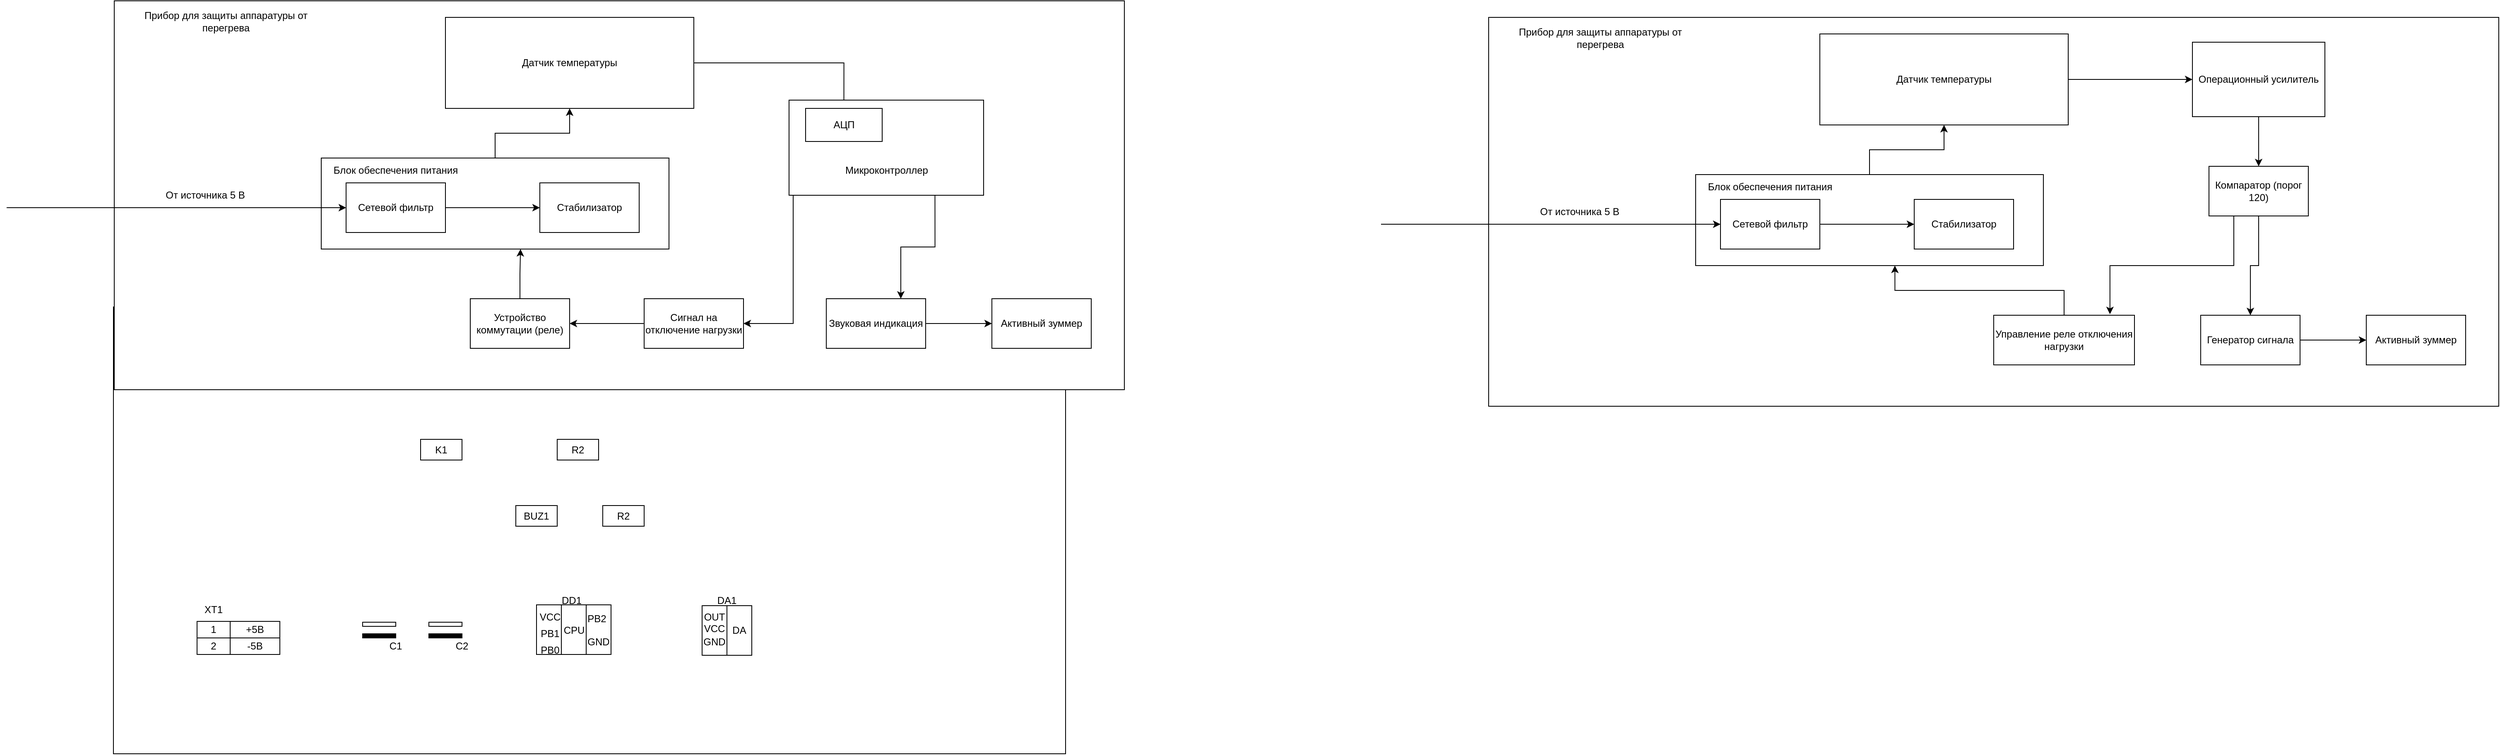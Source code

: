 <mxfile version="26.2.9">
  <diagram name="Страница — 1" id="CLNIUGPtDbDxv4ljSgYw">
    <mxGraphModel dx="1602" dy="777" grid="1" gridSize="10" guides="1" tooltips="1" connect="1" arrows="1" fold="1" page="1" pageScale="1" pageWidth="827" pageHeight="1169" math="0" shadow="0">
      <root>
        <mxCell id="0" />
        <mxCell id="1" parent="0" />
        <mxCell id="peH1K-CHpm_S5tcDr0NW-93" value="" style="rounded=0;whiteSpace=wrap;html=1;" vertex="1" parent="1">
          <mxGeometry x="-101" y="380" width="1150" height="540" as="geometry" />
        </mxCell>
        <mxCell id="peH1K-CHpm_S5tcDr0NW-8" value="" style="rounded=0;whiteSpace=wrap;html=1;" vertex="1" parent="1">
          <mxGeometry x="150" y="210" width="410" height="100" as="geometry" />
        </mxCell>
        <mxCell id="peH1K-CHpm_S5tcDr0NW-1" value="" style="rounded=0;whiteSpace=wrap;html=1;" vertex="1" parent="1">
          <mxGeometry x="-100" y="10" width="1220" height="470" as="geometry" />
        </mxCell>
        <mxCell id="peH1K-CHpm_S5tcDr0NW-2" value="Прибор для защиты аппаратуры от перегрева" style="text;html=1;align=center;verticalAlign=middle;whiteSpace=wrap;rounded=0;" vertex="1" parent="1">
          <mxGeometry x="-80" y="20" width="230" height="30" as="geometry" />
        </mxCell>
        <mxCell id="peH1K-CHpm_S5tcDr0NW-3" value="Датчик температуры" style="rounded=0;whiteSpace=wrap;html=1;" vertex="1" parent="1">
          <mxGeometry x="300" y="30" width="300" height="110" as="geometry" />
        </mxCell>
        <mxCell id="peH1K-CHpm_S5tcDr0NW-15" value="" style="edgeStyle=orthogonalEdgeStyle;rounded=0;orthogonalLoop=1;jettySize=auto;html=1;" edge="1" parent="1" source="peH1K-CHpm_S5tcDr0NW-11" target="peH1K-CHpm_S5tcDr0NW-3">
          <mxGeometry relative="1" as="geometry" />
        </mxCell>
        <mxCell id="peH1K-CHpm_S5tcDr0NW-11" value="" style="rounded=0;whiteSpace=wrap;html=1;" vertex="1" parent="1">
          <mxGeometry x="150" y="200" width="420" height="110" as="geometry" />
        </mxCell>
        <mxCell id="peH1K-CHpm_S5tcDr0NW-28" style="edgeStyle=orthogonalEdgeStyle;rounded=0;orthogonalLoop=1;jettySize=auto;html=1;exitX=1;exitY=0.5;exitDx=0;exitDy=0;entryX=0.5;entryY=0;entryDx=0;entryDy=0;" edge="1" parent="1" source="peH1K-CHpm_S5tcDr0NW-3" target="peH1K-CHpm_S5tcDr0NW-14">
          <mxGeometry relative="1" as="geometry" />
        </mxCell>
        <mxCell id="peH1K-CHpm_S5tcDr0NW-7" style="edgeStyle=orthogonalEdgeStyle;rounded=0;orthogonalLoop=1;jettySize=auto;html=1;exitX=1;exitY=0.5;exitDx=0;exitDy=0;entryX=0;entryY=0.5;entryDx=0;entryDy=0;" edge="1" parent="1" source="peH1K-CHpm_S5tcDr0NW-5" target="peH1K-CHpm_S5tcDr0NW-6">
          <mxGeometry relative="1" as="geometry" />
        </mxCell>
        <mxCell id="peH1K-CHpm_S5tcDr0NW-4" value="" style="endArrow=classic;html=1;rounded=0;entryX=0;entryY=0.5;entryDx=0;entryDy=0;" edge="1" parent="1" target="peH1K-CHpm_S5tcDr0NW-5">
          <mxGeometry width="50" height="50" relative="1" as="geometry">
            <mxPoint x="-230" y="260" as="sourcePoint" />
            <mxPoint x="210" y="250" as="targetPoint" />
          </mxGeometry>
        </mxCell>
        <mxCell id="peH1K-CHpm_S5tcDr0NW-5" value="Сетевой фильтр" style="rounded=0;whiteSpace=wrap;html=1;" vertex="1" parent="1">
          <mxGeometry x="180" y="230" width="120" height="60" as="geometry" />
        </mxCell>
        <mxCell id="peH1K-CHpm_S5tcDr0NW-6" value="Стабилизатор" style="rounded=0;whiteSpace=wrap;html=1;" vertex="1" parent="1">
          <mxGeometry x="414" y="230" width="120" height="60" as="geometry" />
        </mxCell>
        <mxCell id="peH1K-CHpm_S5tcDr0NW-13" value="Блок обеспечения питания" style="text;html=1;align=center;verticalAlign=middle;whiteSpace=wrap;rounded=0;" vertex="1" parent="1">
          <mxGeometry x="150" y="200" width="180" height="30" as="geometry" />
        </mxCell>
        <mxCell id="peH1K-CHpm_S5tcDr0NW-29" style="edgeStyle=orthogonalEdgeStyle;rounded=0;orthogonalLoop=1;jettySize=auto;html=1;exitX=0.75;exitY=1;exitDx=0;exitDy=0;entryX=0.75;entryY=0;entryDx=0;entryDy=0;" edge="1" parent="1" source="peH1K-CHpm_S5tcDr0NW-17" target="peH1K-CHpm_S5tcDr0NW-19">
          <mxGeometry relative="1" as="geometry" />
        </mxCell>
        <mxCell id="peH1K-CHpm_S5tcDr0NW-30" style="edgeStyle=orthogonalEdgeStyle;rounded=0;orthogonalLoop=1;jettySize=auto;html=1;exitX=0.25;exitY=1;exitDx=0;exitDy=0;entryX=1;entryY=0.5;entryDx=0;entryDy=0;" edge="1" parent="1" source="peH1K-CHpm_S5tcDr0NW-17" target="peH1K-CHpm_S5tcDr0NW-20">
          <mxGeometry relative="1" as="geometry">
            <Array as="points">
              <mxPoint x="720" y="245" />
              <mxPoint x="720" y="400" />
            </Array>
          </mxGeometry>
        </mxCell>
        <mxCell id="peH1K-CHpm_S5tcDr0NW-17" value="" style="rounded=0;whiteSpace=wrap;html=1;" vertex="1" parent="1">
          <mxGeometry x="715" y="130" width="235" height="115" as="geometry" />
        </mxCell>
        <mxCell id="peH1K-CHpm_S5tcDr0NW-18" style="edgeStyle=orthogonalEdgeStyle;rounded=0;orthogonalLoop=1;jettySize=auto;html=1;exitX=0.5;exitY=1;exitDx=0;exitDy=0;entryX=0.5;entryY=0.042;entryDx=0;entryDy=0;entryPerimeter=0;" edge="1" parent="1" source="peH1K-CHpm_S5tcDr0NW-14" target="peH1K-CHpm_S5tcDr0NW-14">
          <mxGeometry relative="1" as="geometry" />
        </mxCell>
        <mxCell id="peH1K-CHpm_S5tcDr0NW-14" value="АЦП" style="rounded=0;whiteSpace=wrap;html=1;" vertex="1" parent="1">
          <mxGeometry x="735" y="140" width="92.5" height="40" as="geometry" />
        </mxCell>
        <mxCell id="peH1K-CHpm_S5tcDr0NW-32" value="" style="edgeStyle=orthogonalEdgeStyle;rounded=0;orthogonalLoop=1;jettySize=auto;html=1;" edge="1" parent="1" source="peH1K-CHpm_S5tcDr0NW-19" target="peH1K-CHpm_S5tcDr0NW-31">
          <mxGeometry relative="1" as="geometry" />
        </mxCell>
        <mxCell id="peH1K-CHpm_S5tcDr0NW-19" value="Звуковая индикация" style="rounded=0;whiteSpace=wrap;html=1;" vertex="1" parent="1">
          <mxGeometry x="760" y="370" width="120" height="60" as="geometry" />
        </mxCell>
        <mxCell id="peH1K-CHpm_S5tcDr0NW-34" value="" style="edgeStyle=orthogonalEdgeStyle;rounded=0;orthogonalLoop=1;jettySize=auto;html=1;" edge="1" parent="1" source="peH1K-CHpm_S5tcDr0NW-20" target="peH1K-CHpm_S5tcDr0NW-33">
          <mxGeometry relative="1" as="geometry" />
        </mxCell>
        <mxCell id="peH1K-CHpm_S5tcDr0NW-20" value="Сигнал на отключение нагрузки" style="rounded=0;whiteSpace=wrap;html=1;" vertex="1" parent="1">
          <mxGeometry x="540" y="370" width="120" height="60" as="geometry" />
        </mxCell>
        <mxCell id="peH1K-CHpm_S5tcDr0NW-26" value="От источника 5 В" style="text;html=1;align=center;verticalAlign=middle;whiteSpace=wrap;rounded=0;" vertex="1" parent="1">
          <mxGeometry x="-50" y="230" width="120" height="30" as="geometry" />
        </mxCell>
        <mxCell id="peH1K-CHpm_S5tcDr0NW-27" value="Микроконтроллер" style="text;html=1;align=center;verticalAlign=middle;whiteSpace=wrap;rounded=0;" vertex="1" parent="1">
          <mxGeometry x="793.75" y="195" width="77.5" height="40" as="geometry" />
        </mxCell>
        <mxCell id="peH1K-CHpm_S5tcDr0NW-31" value="Активный зуммер" style="whiteSpace=wrap;html=1;rounded=0;" vertex="1" parent="1">
          <mxGeometry x="960" y="370" width="120" height="60" as="geometry" />
        </mxCell>
        <mxCell id="peH1K-CHpm_S5tcDr0NW-33" value="Устройство коммутации (реле)" style="rounded=0;whiteSpace=wrap;html=1;" vertex="1" parent="1">
          <mxGeometry x="330" y="370" width="120" height="60" as="geometry" />
        </mxCell>
        <mxCell id="peH1K-CHpm_S5tcDr0NW-36" style="edgeStyle=orthogonalEdgeStyle;rounded=0;orthogonalLoop=1;jettySize=auto;html=1;exitX=0.5;exitY=0;exitDx=0;exitDy=0;entryX=0.573;entryY=1;entryDx=0;entryDy=0;entryPerimeter=0;" edge="1" parent="1" source="peH1K-CHpm_S5tcDr0NW-33" target="peH1K-CHpm_S5tcDr0NW-11">
          <mxGeometry relative="1" as="geometry" />
        </mxCell>
        <mxCell id="peH1K-CHpm_S5tcDr0NW-37" value="" style="rounded=0;whiteSpace=wrap;html=1;" vertex="1" parent="1">
          <mxGeometry x="1810" y="230" width="410" height="100" as="geometry" />
        </mxCell>
        <mxCell id="peH1K-CHpm_S5tcDr0NW-38" value="" style="rounded=0;whiteSpace=wrap;html=1;" vertex="1" parent="1">
          <mxGeometry x="1560" y="30" width="1220" height="470" as="geometry" />
        </mxCell>
        <mxCell id="peH1K-CHpm_S5tcDr0NW-39" value="Прибор для защиты аппаратуры от перегрева" style="text;html=1;align=center;verticalAlign=middle;whiteSpace=wrap;rounded=0;" vertex="1" parent="1">
          <mxGeometry x="1580" y="40" width="230" height="30" as="geometry" />
        </mxCell>
        <mxCell id="peH1K-CHpm_S5tcDr0NW-64" style="edgeStyle=orthogonalEdgeStyle;rounded=0;orthogonalLoop=1;jettySize=auto;html=1;exitX=1;exitY=0.5;exitDx=0;exitDy=0;entryX=0;entryY=0.5;entryDx=0;entryDy=0;" edge="1" parent="1" source="peH1K-CHpm_S5tcDr0NW-40" target="peH1K-CHpm_S5tcDr0NW-63">
          <mxGeometry relative="1" as="geometry" />
        </mxCell>
        <mxCell id="peH1K-CHpm_S5tcDr0NW-40" value="Датчик температуры" style="rounded=0;whiteSpace=wrap;html=1;" vertex="1" parent="1">
          <mxGeometry x="1960" y="50" width="300" height="110" as="geometry" />
        </mxCell>
        <mxCell id="peH1K-CHpm_S5tcDr0NW-41" value="" style="edgeStyle=orthogonalEdgeStyle;rounded=0;orthogonalLoop=1;jettySize=auto;html=1;" edge="1" source="peH1K-CHpm_S5tcDr0NW-42" target="peH1K-CHpm_S5tcDr0NW-40" parent="1">
          <mxGeometry relative="1" as="geometry" />
        </mxCell>
        <mxCell id="peH1K-CHpm_S5tcDr0NW-42" value="" style="rounded=0;whiteSpace=wrap;html=1;" vertex="1" parent="1">
          <mxGeometry x="1810" y="220" width="420" height="110" as="geometry" />
        </mxCell>
        <mxCell id="peH1K-CHpm_S5tcDr0NW-44" style="edgeStyle=orthogonalEdgeStyle;rounded=0;orthogonalLoop=1;jettySize=auto;html=1;exitX=1;exitY=0.5;exitDx=0;exitDy=0;entryX=0;entryY=0.5;entryDx=0;entryDy=0;" edge="1" source="peH1K-CHpm_S5tcDr0NW-46" target="peH1K-CHpm_S5tcDr0NW-47" parent="1">
          <mxGeometry relative="1" as="geometry" />
        </mxCell>
        <mxCell id="peH1K-CHpm_S5tcDr0NW-45" value="" style="endArrow=classic;html=1;rounded=0;entryX=0;entryY=0.5;entryDx=0;entryDy=0;" edge="1" target="peH1K-CHpm_S5tcDr0NW-46" parent="1">
          <mxGeometry width="50" height="50" relative="1" as="geometry">
            <mxPoint x="1430" y="280" as="sourcePoint" />
            <mxPoint x="1870" y="270" as="targetPoint" />
          </mxGeometry>
        </mxCell>
        <mxCell id="peH1K-CHpm_S5tcDr0NW-46" value="Сетевой фильтр" style="rounded=0;whiteSpace=wrap;html=1;" vertex="1" parent="1">
          <mxGeometry x="1840" y="250" width="120" height="60" as="geometry" />
        </mxCell>
        <mxCell id="peH1K-CHpm_S5tcDr0NW-47" value="Стабилизатор" style="rounded=0;whiteSpace=wrap;html=1;" vertex="1" parent="1">
          <mxGeometry x="2074" y="250" width="120" height="60" as="geometry" />
        </mxCell>
        <mxCell id="peH1K-CHpm_S5tcDr0NW-48" value="Блок обеспечения питания" style="text;html=1;align=center;verticalAlign=middle;whiteSpace=wrap;rounded=0;" vertex="1" parent="1">
          <mxGeometry x="1810" y="220" width="180" height="30" as="geometry" />
        </mxCell>
        <mxCell id="peH1K-CHpm_S5tcDr0NW-54" value="" style="edgeStyle=orthogonalEdgeStyle;rounded=0;orthogonalLoop=1;jettySize=auto;html=1;" edge="1" source="peH1K-CHpm_S5tcDr0NW-55" target="peH1K-CHpm_S5tcDr0NW-60" parent="1">
          <mxGeometry relative="1" as="geometry" />
        </mxCell>
        <mxCell id="peH1K-CHpm_S5tcDr0NW-55" value="Генератор сигнала" style="rounded=0;whiteSpace=wrap;html=1;" vertex="1" parent="1">
          <mxGeometry x="2420" y="390" width="120" height="60" as="geometry" />
        </mxCell>
        <mxCell id="peH1K-CHpm_S5tcDr0NW-58" value="От источника 5 В" style="text;html=1;align=center;verticalAlign=middle;whiteSpace=wrap;rounded=0;" vertex="1" parent="1">
          <mxGeometry x="1610" y="250" width="120" height="30" as="geometry" />
        </mxCell>
        <mxCell id="peH1K-CHpm_S5tcDr0NW-60" value="Активный зуммер" style="whiteSpace=wrap;html=1;rounded=0;" vertex="1" parent="1">
          <mxGeometry x="2620" y="390" width="120" height="60" as="geometry" />
        </mxCell>
        <mxCell id="peH1K-CHpm_S5tcDr0NW-61" value="Управление реле отключения нагрузки" style="rounded=0;whiteSpace=wrap;html=1;" vertex="1" parent="1">
          <mxGeometry x="2170" y="390" width="170" height="60" as="geometry" />
        </mxCell>
        <mxCell id="peH1K-CHpm_S5tcDr0NW-62" style="edgeStyle=orthogonalEdgeStyle;rounded=0;orthogonalLoop=1;jettySize=auto;html=1;exitX=0.5;exitY=0;exitDx=0;exitDy=0;entryX=0.573;entryY=1;entryDx=0;entryDy=0;entryPerimeter=0;" edge="1" source="peH1K-CHpm_S5tcDr0NW-61" target="peH1K-CHpm_S5tcDr0NW-42" parent="1">
          <mxGeometry relative="1" as="geometry" />
        </mxCell>
        <mxCell id="peH1K-CHpm_S5tcDr0NW-66" value="" style="edgeStyle=orthogonalEdgeStyle;rounded=0;orthogonalLoop=1;jettySize=auto;html=1;" edge="1" parent="1" source="peH1K-CHpm_S5tcDr0NW-63" target="peH1K-CHpm_S5tcDr0NW-65">
          <mxGeometry relative="1" as="geometry" />
        </mxCell>
        <mxCell id="peH1K-CHpm_S5tcDr0NW-63" value="Операционный усилитель" style="rounded=0;whiteSpace=wrap;html=1;" vertex="1" parent="1">
          <mxGeometry x="2410" y="60" width="160" height="90" as="geometry" />
        </mxCell>
        <mxCell id="peH1K-CHpm_S5tcDr0NW-67" style="edgeStyle=orthogonalEdgeStyle;rounded=0;orthogonalLoop=1;jettySize=auto;html=1;exitX=0.25;exitY=1;exitDx=0;exitDy=0;entryX=0.826;entryY=-0.021;entryDx=0;entryDy=0;entryPerimeter=0;" edge="1" parent="1" source="peH1K-CHpm_S5tcDr0NW-65" target="peH1K-CHpm_S5tcDr0NW-61">
          <mxGeometry relative="1" as="geometry">
            <mxPoint x="2290" y="390" as="targetPoint" />
          </mxGeometry>
        </mxCell>
        <mxCell id="peH1K-CHpm_S5tcDr0NW-68" style="edgeStyle=orthogonalEdgeStyle;rounded=0;orthogonalLoop=1;jettySize=auto;html=1;exitX=0.5;exitY=1;exitDx=0;exitDy=0;entryX=0.5;entryY=0;entryDx=0;entryDy=0;" edge="1" parent="1" source="peH1K-CHpm_S5tcDr0NW-65" target="peH1K-CHpm_S5tcDr0NW-55">
          <mxGeometry relative="1" as="geometry" />
        </mxCell>
        <mxCell id="peH1K-CHpm_S5tcDr0NW-65" value="Компаратор (порог 120)" style="whiteSpace=wrap;html=1;rounded=0;" vertex="1" parent="1">
          <mxGeometry x="2430" y="210" width="120" height="60" as="geometry" />
        </mxCell>
        <mxCell id="peH1K-CHpm_S5tcDr0NW-88" value="" style="rounded=0;whiteSpace=wrap;html=1;" vertex="1" parent="1">
          <mxGeometry x="410" y="740" width="30" height="60" as="geometry" />
        </mxCell>
        <mxCell id="peH1K-CHpm_S5tcDr0NW-89" value="" style="rounded=0;whiteSpace=wrap;html=1;" vertex="1" parent="1">
          <mxGeometry x="440" y="740" width="30" height="60" as="geometry" />
        </mxCell>
        <mxCell id="peH1K-CHpm_S5tcDr0NW-90" value="" style="rounded=0;whiteSpace=wrap;html=1;" vertex="1" parent="1">
          <mxGeometry x="470" y="740" width="30" height="60" as="geometry" />
        </mxCell>
        <mxCell id="peH1K-CHpm_S5tcDr0NW-94" value="1" style="rounded=0;whiteSpace=wrap;html=1;" vertex="1" parent="1">
          <mxGeometry y="760" width="40" height="20" as="geometry" />
        </mxCell>
        <mxCell id="peH1K-CHpm_S5tcDr0NW-95" value="+5В" style="rounded=0;whiteSpace=wrap;html=1;" vertex="1" parent="1">
          <mxGeometry x="40" y="760" width="60" height="20" as="geometry" />
        </mxCell>
        <mxCell id="peH1K-CHpm_S5tcDr0NW-96" value="2" style="rounded=0;whiteSpace=wrap;html=1;" vertex="1" parent="1">
          <mxGeometry y="780" width="40" height="20" as="geometry" />
        </mxCell>
        <mxCell id="peH1K-CHpm_S5tcDr0NW-97" value="-5В" style="rounded=0;whiteSpace=wrap;html=1;" vertex="1" parent="1">
          <mxGeometry x="40" y="780" width="60" height="20" as="geometry" />
        </mxCell>
        <mxCell id="peH1K-CHpm_S5tcDr0NW-98" value="XT1" style="text;html=1;align=center;verticalAlign=middle;whiteSpace=wrap;rounded=0;" vertex="1" parent="1">
          <mxGeometry x="-10" y="731" width="60" height="30" as="geometry" />
        </mxCell>
        <mxCell id="peH1K-CHpm_S5tcDr0NW-99" value="" style="rounded=0;whiteSpace=wrap;html=1;" vertex="1" parent="1">
          <mxGeometry x="200" y="761" width="40" height="5" as="geometry" />
        </mxCell>
        <mxCell id="peH1K-CHpm_S5tcDr0NW-101" value="" style="rounded=0;whiteSpace=wrap;html=1;fillColor=#000000;" vertex="1" parent="1">
          <mxGeometry x="200" y="775" width="40" height="5" as="geometry" />
        </mxCell>
        <mxCell id="peH1K-CHpm_S5tcDr0NW-109" value="" style="rounded=0;whiteSpace=wrap;html=1;" vertex="1" parent="1">
          <mxGeometry x="280" y="761" width="40" height="5" as="geometry" />
        </mxCell>
        <mxCell id="peH1K-CHpm_S5tcDr0NW-110" value="" style="rounded=0;whiteSpace=wrap;html=1;fillColor=#000000;" vertex="1" parent="1">
          <mxGeometry x="280" y="775" width="40" height="5" as="geometry" />
        </mxCell>
        <mxCell id="peH1K-CHpm_S5tcDr0NW-111" value="С1" style="text;html=1;align=center;verticalAlign=middle;whiteSpace=wrap;rounded=0;" vertex="1" parent="1">
          <mxGeometry x="230" y="785" width="20" height="10" as="geometry" />
        </mxCell>
        <mxCell id="peH1K-CHpm_S5tcDr0NW-112" value="С2" style="text;html=1;align=center;verticalAlign=middle;whiteSpace=wrap;rounded=0;" vertex="1" parent="1">
          <mxGeometry x="310" y="785" width="20" height="10" as="geometry" />
        </mxCell>
        <mxCell id="peH1K-CHpm_S5tcDr0NW-113" value="DD1" style="text;html=1;align=center;verticalAlign=middle;whiteSpace=wrap;rounded=0;" vertex="1" parent="1">
          <mxGeometry x="435" y="730" width="35" height="10" as="geometry" />
        </mxCell>
        <mxCell id="peH1K-CHpm_S5tcDr0NW-114" value="VCC" style="text;html=1;align=center;verticalAlign=middle;whiteSpace=wrap;rounded=0;" vertex="1" parent="1">
          <mxGeometry x="414" y="750" width="25" height="10" as="geometry" />
        </mxCell>
        <mxCell id="peH1K-CHpm_S5tcDr0NW-115" value="PB1" style="text;html=1;align=center;verticalAlign=middle;whiteSpace=wrap;rounded=0;" vertex="1" parent="1">
          <mxGeometry x="414" y="770" width="25" height="10" as="geometry" />
        </mxCell>
        <mxCell id="peH1K-CHpm_S5tcDr0NW-116" value="PB0" style="text;html=1;align=center;verticalAlign=middle;whiteSpace=wrap;rounded=0;" vertex="1" parent="1">
          <mxGeometry x="414" y="790" width="25" height="10" as="geometry" />
        </mxCell>
        <mxCell id="peH1K-CHpm_S5tcDr0NW-117" value="CPU" style="text;html=1;align=center;verticalAlign=middle;whiteSpace=wrap;rounded=0;" vertex="1" parent="1">
          <mxGeometry x="442.5" y="766" width="25" height="10" as="geometry" />
        </mxCell>
        <mxCell id="peH1K-CHpm_S5tcDr0NW-118" value="GND" style="text;html=1;align=center;verticalAlign=middle;whiteSpace=wrap;rounded=0;" vertex="1" parent="1">
          <mxGeometry x="475" y="775" width="20" height="20" as="geometry" />
        </mxCell>
        <mxCell id="peH1K-CHpm_S5tcDr0NW-119" value="PB2" style="text;html=1;align=center;verticalAlign=middle;whiteSpace=wrap;rounded=0;" vertex="1" parent="1">
          <mxGeometry x="467.5" y="750" width="30" height="14" as="geometry" />
        </mxCell>
        <mxCell id="peH1K-CHpm_S5tcDr0NW-120" value="" style="rounded=0;whiteSpace=wrap;html=1;" vertex="1" parent="1">
          <mxGeometry x="610" y="741" width="30" height="60" as="geometry" />
        </mxCell>
        <mxCell id="peH1K-CHpm_S5tcDr0NW-122" value="DA" style="rounded=0;whiteSpace=wrap;html=1;" vertex="1" parent="1">
          <mxGeometry x="640" y="741" width="30" height="60" as="geometry" />
        </mxCell>
        <mxCell id="peH1K-CHpm_S5tcDr0NW-123" value="DA1" style="text;html=1;align=center;verticalAlign=middle;whiteSpace=wrap;rounded=0;" vertex="1" parent="1">
          <mxGeometry x="630" y="730" width="20" height="10" as="geometry" />
        </mxCell>
        <mxCell id="peH1K-CHpm_S5tcDr0NW-124" value="OUT" style="text;html=1;align=center;verticalAlign=middle;whiteSpace=wrap;rounded=0;" vertex="1" parent="1">
          <mxGeometry x="615" y="750" width="20" height="10" as="geometry" />
        </mxCell>
        <mxCell id="peH1K-CHpm_S5tcDr0NW-125" value="VCC" style="text;html=1;align=center;verticalAlign=middle;whiteSpace=wrap;rounded=0;" vertex="1" parent="1">
          <mxGeometry x="615" y="764" width="20" height="10" as="geometry" />
        </mxCell>
        <mxCell id="peH1K-CHpm_S5tcDr0NW-126" value="GND" style="text;html=1;align=center;verticalAlign=middle;whiteSpace=wrap;rounded=0;" vertex="1" parent="1">
          <mxGeometry x="615" y="780" width="20" height="10" as="geometry" />
        </mxCell>
        <mxCell id="peH1K-CHpm_S5tcDr0NW-132" value="BUZ1" style="rounded=0;whiteSpace=wrap;html=1;" vertex="1" parent="1">
          <mxGeometry x="385" y="620" width="50" height="25" as="geometry" />
        </mxCell>
        <mxCell id="peH1K-CHpm_S5tcDr0NW-134" value="R2" style="rounded=0;whiteSpace=wrap;html=1;" vertex="1" parent="1">
          <mxGeometry x="490" y="620" width="50" height="25" as="geometry" />
        </mxCell>
        <mxCell id="peH1K-CHpm_S5tcDr0NW-135" value="R2" style="rounded=0;whiteSpace=wrap;html=1;" vertex="1" parent="1">
          <mxGeometry x="435" y="540" width="50" height="25" as="geometry" />
        </mxCell>
        <mxCell id="peH1K-CHpm_S5tcDr0NW-136" value="K1" style="rounded=0;whiteSpace=wrap;html=1;" vertex="1" parent="1">
          <mxGeometry x="270" y="540" width="50" height="25" as="geometry" />
        </mxCell>
      </root>
    </mxGraphModel>
  </diagram>
</mxfile>
